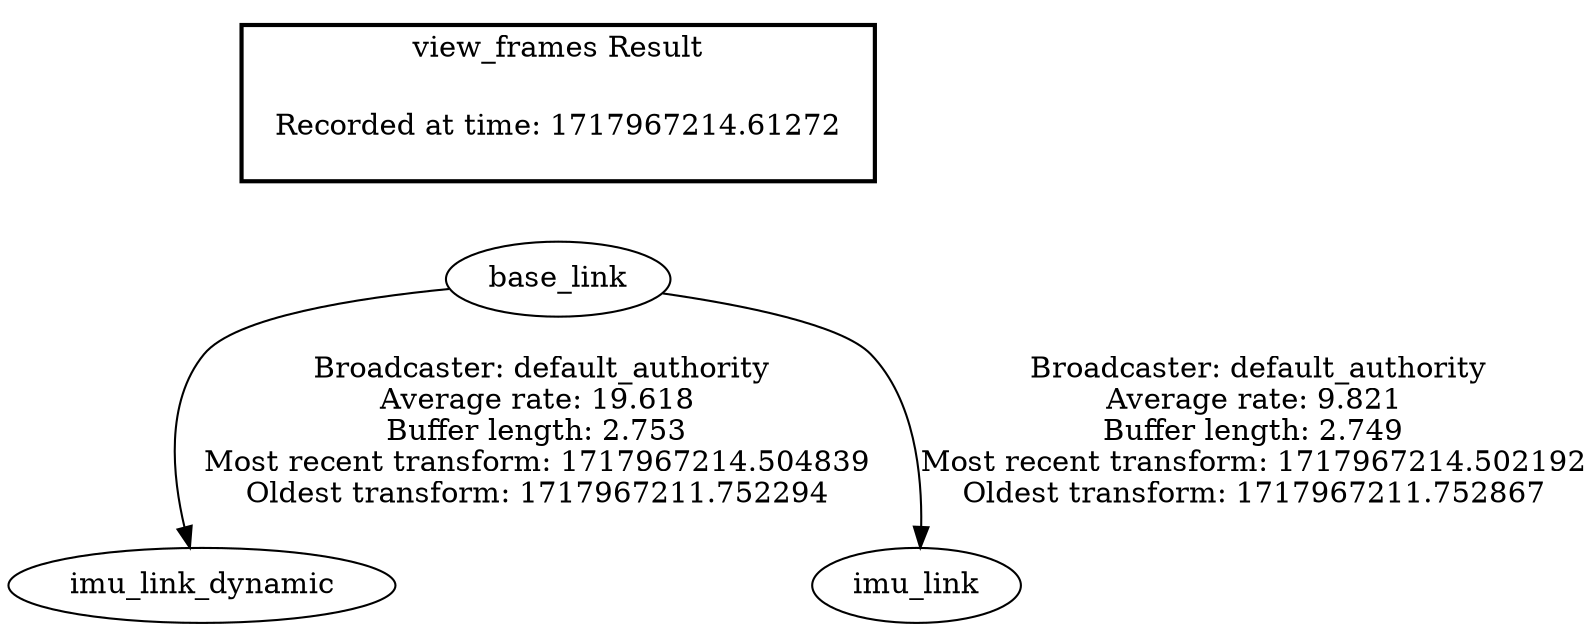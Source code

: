digraph G {
"base_link" -> "imu_link_dynamic"[label=" Broadcaster: default_authority\nAverage rate: 19.618\nBuffer length: 2.753\nMost recent transform: 1717967214.504839\nOldest transform: 1717967211.752294\n"];
"base_link" -> "imu_link"[label=" Broadcaster: default_authority\nAverage rate: 9.821\nBuffer length: 2.749\nMost recent transform: 1717967214.502192\nOldest transform: 1717967211.752867\n"];
edge [style=invis];
 subgraph cluster_legend { style=bold; color=black; label ="view_frames Result";
"Recorded at time: 1717967214.61272"[ shape=plaintext ] ;
}->"base_link";
}